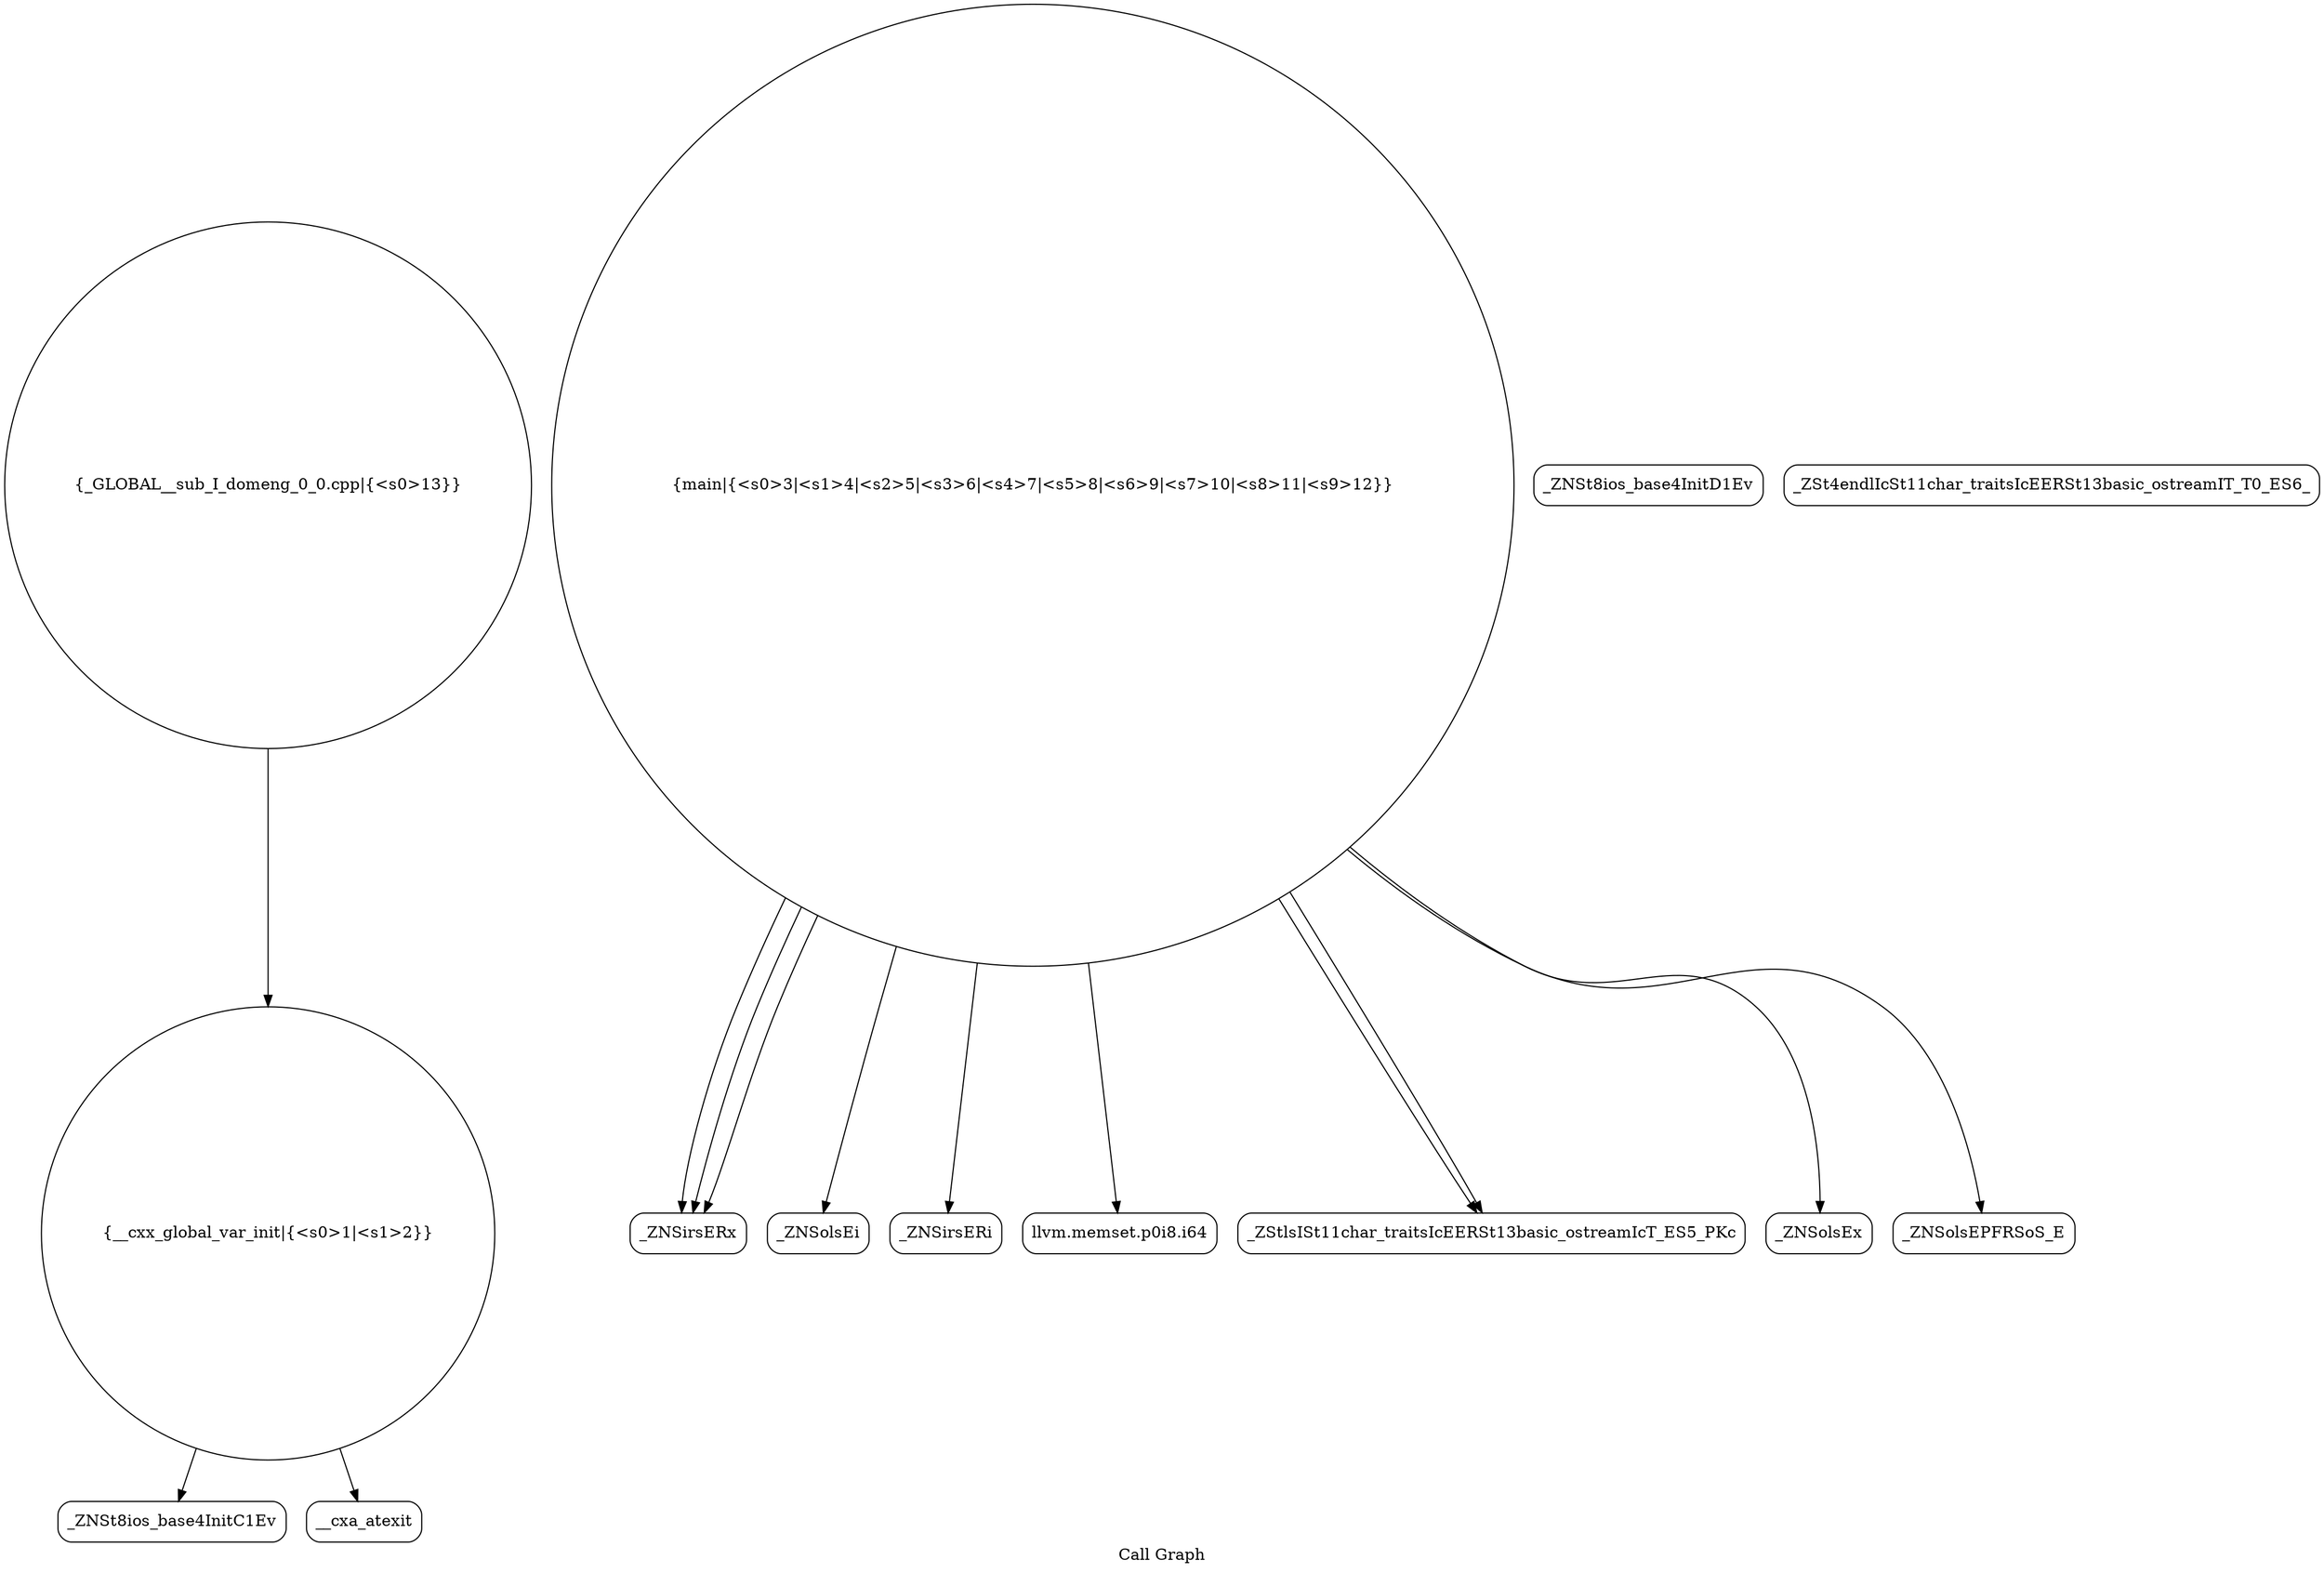 digraph "Call Graph" {
	label="Call Graph";

	Node0x55eaaf2fc880 [shape=record,shape=circle,label="{__cxx_global_var_init|{<s0>1|<s1>2}}"];
	Node0x55eaaf2fc880:s0 -> Node0x55eaaf2fcd10[color=black];
	Node0x55eaaf2fc880:s1 -> Node0x55eaaf2fce10[color=black];
	Node0x55eaaf2fd010 [shape=record,shape=Mrecord,label="{_ZNSirsERx}"];
	Node0x55eaaf2fcd90 [shape=record,shape=Mrecord,label="{_ZNSt8ios_base4InitD1Ev}"];
	Node0x55eaaf2fd110 [shape=record,shape=Mrecord,label="{_ZNSolsEi}"];
	Node0x55eaaf2fce90 [shape=record,shape=circle,label="{main|{<s0>3|<s1>4|<s2>5|<s3>6|<s4>7|<s5>8|<s6>9|<s7>10|<s8>11|<s9>12}}"];
	Node0x55eaaf2fce90:s0 -> Node0x55eaaf2fcf10[color=black];
	Node0x55eaaf2fce90:s1 -> Node0x55eaaf2fcf90[color=black];
	Node0x55eaaf2fce90:s2 -> Node0x55eaaf2fd010[color=black];
	Node0x55eaaf2fce90:s3 -> Node0x55eaaf2fd010[color=black];
	Node0x55eaaf2fce90:s4 -> Node0x55eaaf2fd010[color=black];
	Node0x55eaaf2fce90:s5 -> Node0x55eaaf2fd090[color=black];
	Node0x55eaaf2fce90:s6 -> Node0x55eaaf2fd110[color=black];
	Node0x55eaaf2fce90:s7 -> Node0x55eaaf2fd090[color=black];
	Node0x55eaaf2fce90:s8 -> Node0x55eaaf2fd190[color=black];
	Node0x55eaaf2fce90:s9 -> Node0x55eaaf2fd210[color=black];
	Node0x55eaaf2fd210 [shape=record,shape=Mrecord,label="{_ZNSolsEPFRSoS_E}"];
	Node0x55eaaf2fcf90 [shape=record,shape=Mrecord,label="{llvm.memset.p0i8.i64}"];
	Node0x55eaaf2fd310 [shape=record,shape=circle,label="{_GLOBAL__sub_I_domeng_0_0.cpp|{<s0>13}}"];
	Node0x55eaaf2fd310:s0 -> Node0x55eaaf2fc880[color=black];
	Node0x55eaaf2fcd10 [shape=record,shape=Mrecord,label="{_ZNSt8ios_base4InitC1Ev}"];
	Node0x55eaaf2fd090 [shape=record,shape=Mrecord,label="{_ZStlsISt11char_traitsIcEERSt13basic_ostreamIcT_ES5_PKc}"];
	Node0x55eaaf2fce10 [shape=record,shape=Mrecord,label="{__cxa_atexit}"];
	Node0x55eaaf2fd190 [shape=record,shape=Mrecord,label="{_ZNSolsEx}"];
	Node0x55eaaf2fcf10 [shape=record,shape=Mrecord,label="{_ZNSirsERi}"];
	Node0x55eaaf2fd290 [shape=record,shape=Mrecord,label="{_ZSt4endlIcSt11char_traitsIcEERSt13basic_ostreamIT_T0_ES6_}"];
}
